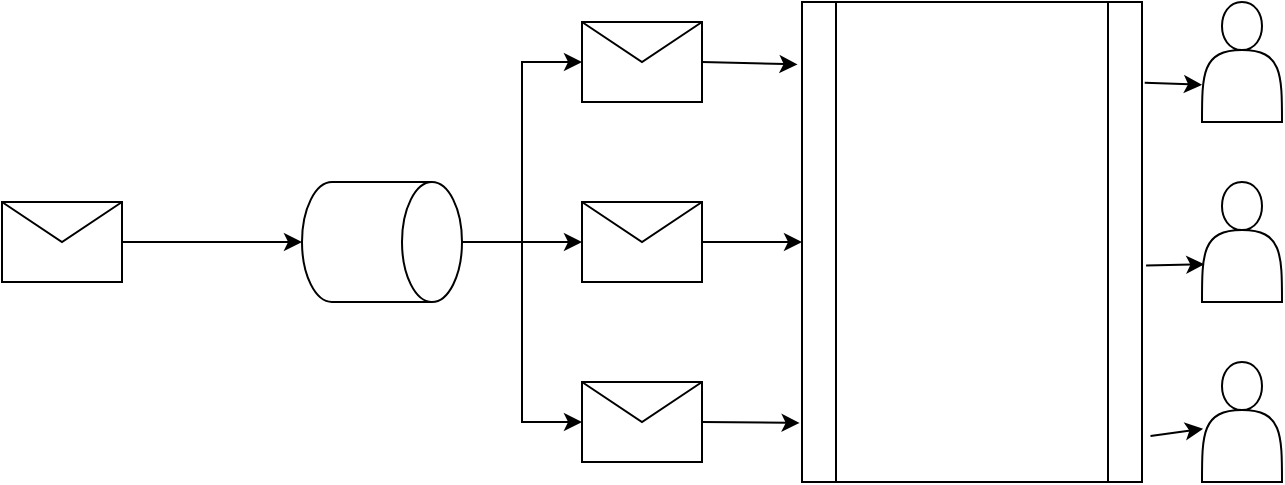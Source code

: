 <mxfile version="22.0.0" type="google" pages="2">
  <diagram name="Página-1" id="dBnTWINwmoV4lztcSC5c">
    <mxGraphModel grid="1" page="1" gridSize="10" guides="1" tooltips="1" connect="1" arrows="1" fold="1" pageScale="1" pageWidth="827" pageHeight="1169" math="0" shadow="0">
      <root>
        <mxCell id="0" />
        <mxCell id="1" parent="0" />
        <mxCell id="hg6GUIxH2fCurDM65hha-10" style="edgeStyle=orthogonalEdgeStyle;rounded=0;orthogonalLoop=1;jettySize=auto;html=1;exitX=0.5;exitY=0;exitDx=0;exitDy=0;exitPerimeter=0;entryX=0;entryY=0.5;entryDx=0;entryDy=0;" edge="1" parent="1" source="hg6GUIxH2fCurDM65hha-1" target="hg6GUIxH2fCurDM65hha-7">
          <mxGeometry relative="1" as="geometry" />
        </mxCell>
        <mxCell id="hg6GUIxH2fCurDM65hha-11" style="edgeStyle=orthogonalEdgeStyle;rounded=0;orthogonalLoop=1;jettySize=auto;html=1;exitX=0.5;exitY=0;exitDx=0;exitDy=0;exitPerimeter=0;entryX=0;entryY=0.5;entryDx=0;entryDy=0;" edge="1" parent="1" source="hg6GUIxH2fCurDM65hha-1" target="hg6GUIxH2fCurDM65hha-9">
          <mxGeometry relative="1" as="geometry" />
        </mxCell>
        <mxCell id="hg6GUIxH2fCurDM65hha-12" style="edgeStyle=orthogonalEdgeStyle;rounded=0;orthogonalLoop=1;jettySize=auto;html=1;exitX=0.5;exitY=0;exitDx=0;exitDy=0;exitPerimeter=0;entryX=0;entryY=0.5;entryDx=0;entryDy=0;" edge="1" parent="1" source="hg6GUIxH2fCurDM65hha-1" target="hg6GUIxH2fCurDM65hha-8">
          <mxGeometry relative="1" as="geometry" />
        </mxCell>
        <mxCell id="hg6GUIxH2fCurDM65hha-1" value="" style="shape=cylinder3;whiteSpace=wrap;html=1;boundedLbl=1;backgroundOutline=1;size=15;rotation=90;" vertex="1" parent="1">
          <mxGeometry x="240" y="200" width="60" height="80" as="geometry" />
        </mxCell>
        <mxCell id="hg6GUIxH2fCurDM65hha-6" style="edgeStyle=orthogonalEdgeStyle;rounded=0;orthogonalLoop=1;jettySize=auto;html=1;exitX=1;exitY=0.5;exitDx=0;exitDy=0;entryX=0.5;entryY=1;entryDx=0;entryDy=0;entryPerimeter=0;" edge="1" parent="1" source="hg6GUIxH2fCurDM65hha-3" target="hg6GUIxH2fCurDM65hha-1">
          <mxGeometry relative="1" as="geometry" />
        </mxCell>
        <mxCell id="hg6GUIxH2fCurDM65hha-3" value="" style="shape=message;html=1;html=1;outlineConnect=0;labelPosition=center;verticalLabelPosition=bottom;align=center;verticalAlign=top;" vertex="1" parent="1">
          <mxGeometry x="80" y="220" width="60" height="40" as="geometry" />
        </mxCell>
        <mxCell id="hg6GUIxH2fCurDM65hha-5" value="" style="shape=actor;whiteSpace=wrap;html=1;" vertex="1" parent="1">
          <mxGeometry x="680" y="210" width="40" height="60" as="geometry" />
        </mxCell>
        <mxCell id="hg6GUIxH2fCurDM65hha-17" style="rounded=0;orthogonalLoop=1;jettySize=auto;html=1;exitX=1;exitY=0.5;exitDx=0;exitDy=0;entryX=-0.013;entryY=0.13;entryDx=0;entryDy=0;entryPerimeter=0;" edge="1" parent="1" source="hg6GUIxH2fCurDM65hha-7" target="hg6GUIxH2fCurDM65hha-13">
          <mxGeometry relative="1" as="geometry" />
        </mxCell>
        <mxCell id="hg6GUIxH2fCurDM65hha-7" value="" style="shape=message;html=1;html=1;outlineConnect=0;labelPosition=center;verticalLabelPosition=bottom;align=center;verticalAlign=top;" vertex="1" parent="1">
          <mxGeometry x="370" y="130" width="60" height="40" as="geometry" />
        </mxCell>
        <mxCell id="hg6GUIxH2fCurDM65hha-18" style="edgeStyle=none;rounded=0;orthogonalLoop=1;jettySize=auto;html=1;exitX=1;exitY=0.5;exitDx=0;exitDy=0;entryX=-0.007;entryY=0.877;entryDx=0;entryDy=0;entryPerimeter=0;" edge="1" parent="1" source="hg6GUIxH2fCurDM65hha-8" target="hg6GUIxH2fCurDM65hha-13">
          <mxGeometry relative="1" as="geometry" />
        </mxCell>
        <mxCell id="hg6GUIxH2fCurDM65hha-8" value="" style="shape=message;html=1;html=1;outlineConnect=0;labelPosition=center;verticalLabelPosition=bottom;align=center;verticalAlign=top;" vertex="1" parent="1">
          <mxGeometry x="370" y="310" width="60" height="40" as="geometry" />
        </mxCell>
        <mxCell id="hg6GUIxH2fCurDM65hha-19" value="" style="edgeStyle=none;rounded=0;orthogonalLoop=1;jettySize=auto;html=1;" edge="1" parent="1" source="hg6GUIxH2fCurDM65hha-9" target="hg6GUIxH2fCurDM65hha-13">
          <mxGeometry relative="1" as="geometry" />
        </mxCell>
        <mxCell id="hg6GUIxH2fCurDM65hha-9" value="" style="shape=message;html=1;html=1;outlineConnect=0;labelPosition=center;verticalLabelPosition=bottom;align=center;verticalAlign=top;" vertex="1" parent="1">
          <mxGeometry x="370" y="220" width="60" height="40" as="geometry" />
        </mxCell>
        <mxCell id="hg6GUIxH2fCurDM65hha-22" style="edgeStyle=none;rounded=0;orthogonalLoop=1;jettySize=auto;html=1;exitX=1.008;exitY=0.168;exitDx=0;exitDy=0;entryX=0;entryY=0.69;entryDx=0;entryDy=0;entryPerimeter=0;exitPerimeter=0;" edge="1" parent="1" source="hg6GUIxH2fCurDM65hha-13" target="hg6GUIxH2fCurDM65hha-20">
          <mxGeometry relative="1" as="geometry" />
        </mxCell>
        <mxCell id="hg6GUIxH2fCurDM65hha-23" style="edgeStyle=none;rounded=0;orthogonalLoop=1;jettySize=auto;html=1;exitX=1.012;exitY=0.549;exitDx=0;exitDy=0;entryX=0.029;entryY=0.686;entryDx=0;entryDy=0;entryPerimeter=0;exitPerimeter=0;" edge="1" parent="1" source="hg6GUIxH2fCurDM65hha-13" target="hg6GUIxH2fCurDM65hha-5">
          <mxGeometry relative="1" as="geometry" />
        </mxCell>
        <mxCell id="hg6GUIxH2fCurDM65hha-24" style="edgeStyle=none;rounded=0;orthogonalLoop=1;jettySize=auto;html=1;exitX=1.025;exitY=0.904;exitDx=0;exitDy=0;entryX=0.014;entryY=0.557;entryDx=0;entryDy=0;exitPerimeter=0;entryPerimeter=0;" edge="1" parent="1" source="hg6GUIxH2fCurDM65hha-13" target="hg6GUIxH2fCurDM65hha-21">
          <mxGeometry relative="1" as="geometry" />
        </mxCell>
        <mxCell id="hg6GUIxH2fCurDM65hha-13" value="" style="shape=process;whiteSpace=wrap;html=1;backgroundOutline=1;" vertex="1" parent="1">
          <mxGeometry x="480" y="120" width="170" height="240" as="geometry" />
        </mxCell>
        <mxCell id="hg6GUIxH2fCurDM65hha-20" value="" style="shape=actor;whiteSpace=wrap;html=1;" vertex="1" parent="1">
          <mxGeometry x="680" y="120" width="40" height="60" as="geometry" />
        </mxCell>
        <mxCell id="hg6GUIxH2fCurDM65hha-21" value="" style="shape=actor;whiteSpace=wrap;html=1;" vertex="1" parent="1">
          <mxGeometry x="680" y="300" width="40" height="60" as="geometry" />
        </mxCell>
      </root>
    </mxGraphModel>
  </diagram>
  <diagram id="Fx-bU_KAydMAc5Rlaq4p" name="dfd">
    <mxGraphModel grid="1" page="1" gridSize="10" guides="1" tooltips="1" connect="1" arrows="1" fold="1" pageScale="1" pageWidth="827" pageHeight="1169" math="0" shadow="0">
      <root>
        <mxCell id="0" />
        <mxCell id="1" parent="0" />
        <mxCell id="H5KjhLBraapCvkf6L1EC-3" style="edgeStyle=orthogonalEdgeStyle;rounded=0;orthogonalLoop=1;jettySize=auto;html=1;exitX=0.5;exitY=1;exitDx=0;exitDy=0;entryX=0.5;entryY=0;entryDx=0;entryDy=0;" edge="1" parent="1" source="H5KjhLBraapCvkf6L1EC-1" target="H5KjhLBraapCvkf6L1EC-2">
          <mxGeometry relative="1" as="geometry" />
        </mxCell>
        <mxCell id="H5KjhLBraapCvkf6L1EC-1" value="C.I." style="shape=process;whiteSpace=wrap;html=1;backgroundOutline=1;" vertex="1" parent="1">
          <mxGeometry x="414" y="110" width="120" height="60" as="geometry" />
        </mxCell>
        <mxCell id="H5KjhLBraapCvkf6L1EC-7" style="edgeStyle=orthogonalEdgeStyle;rounded=0;orthogonalLoop=1;jettySize=auto;html=1;exitX=0.5;exitY=1;exitDx=0;exitDy=0;entryX=0.5;entryY=0;entryDx=0;entryDy=0;" edge="1" parent="1" source="H5KjhLBraapCvkf6L1EC-2" target="H5KjhLBraapCvkf6L1EC-6">
          <mxGeometry relative="1" as="geometry" />
        </mxCell>
        <mxCell id="H5KjhLBraapCvkf6L1EC-2" value="PROX_TPS(i)" style="shape=hexagon;perimeter=hexagonPerimeter2;whiteSpace=wrap;html=1;fixedSize=1;" vertex="1" parent="1">
          <mxGeometry x="419" y="210" width="110" height="50" as="geometry" />
        </mxCell>
        <mxCell id="H5KjhLBraapCvkf6L1EC-5" style="edgeStyle=orthogonalEdgeStyle;rounded=0;orthogonalLoop=1;jettySize=auto;html=1;exitX=1;exitY=0.5;exitDx=0;exitDy=0;" edge="1" parent="1" source="H5KjhLBraapCvkf6L1EC-4">
          <mxGeometry relative="1" as="geometry">
            <mxPoint x="470" y="195" as="targetPoint" />
          </mxGeometry>
        </mxCell>
        <mxCell id="H5KjhLBraapCvkf6L1EC-4" value="1" style="ellipse;whiteSpace=wrap;html=1;aspect=fixed;" vertex="1" parent="1">
          <mxGeometry x="350" y="170" width="50" height="50" as="geometry" />
        </mxCell>
        <mxCell id="H5KjhLBraapCvkf6L1EC-10" style="edgeStyle=orthogonalEdgeStyle;rounded=0;orthogonalLoop=1;jettySize=auto;html=1;exitX=0;exitY=0.5;exitDx=0;exitDy=0;entryX=0.5;entryY=0;entryDx=0;entryDy=0;" edge="1" parent="1" source="H5KjhLBraapCvkf6L1EC-6" target="H5KjhLBraapCvkf6L1EC-8">
          <mxGeometry relative="1" as="geometry" />
        </mxCell>
        <mxCell id="H5KjhLBraapCvkf6L1EC-11" style="edgeStyle=orthogonalEdgeStyle;rounded=0;orthogonalLoop=1;jettySize=auto;html=1;exitX=1;exitY=0.5;exitDx=0;exitDy=0;entryX=0.5;entryY=0;entryDx=0;entryDy=0;" edge="1" parent="1" source="H5KjhLBraapCvkf6L1EC-6" target="H5KjhLBraapCvkf6L1EC-9">
          <mxGeometry relative="1" as="geometry" />
        </mxCell>
        <mxCell id="H5KjhLBraapCvkf6L1EC-6" value="TPLL &amp;lt;= TPS(i)" style="rhombus;whiteSpace=wrap;html=1;" vertex="1" parent="1">
          <mxGeometry x="424" y="285" width="100" height="80" as="geometry" />
        </mxCell>
        <mxCell id="H5KjhLBraapCvkf6L1EC-15" style="edgeStyle=orthogonalEdgeStyle;rounded=0;orthogonalLoop=1;jettySize=auto;html=1;exitX=0.5;exitY=1;exitDx=0;exitDy=0;entryX=0.5;entryY=0;entryDx=0;entryDy=0;" edge="1" parent="1" source="H5KjhLBraapCvkf6L1EC-8" target="H5KjhLBraapCvkf6L1EC-185">
          <mxGeometry relative="1" as="geometry" />
        </mxCell>
        <mxCell id="H5KjhLBraapCvkf6L1EC-8" value="T = TPLL" style="rounded=0;whiteSpace=wrap;html=1;" vertex="1" parent="1">
          <mxGeometry x="270" y="345" width="110" height="50" as="geometry" />
        </mxCell>
        <mxCell id="H5KjhLBraapCvkf6L1EC-44" style="edgeStyle=orthogonalEdgeStyle;rounded=0;orthogonalLoop=1;jettySize=auto;html=1;exitX=0.5;exitY=1;exitDx=0;exitDy=0;entryX=0.5;entryY=0;entryDx=0;entryDy=0;" edge="1" parent="1" source="H5KjhLBraapCvkf6L1EC-9" target="H5KjhLBraapCvkf6L1EC-43">
          <mxGeometry relative="1" as="geometry" />
        </mxCell>
        <mxCell id="H5KjhLBraapCvkf6L1EC-9" value="T = TPS(i)" style="rounded=0;whiteSpace=wrap;html=1;" vertex="1" parent="1">
          <mxGeometry x="765" y="350" width="110" height="50" as="geometry" />
        </mxCell>
        <mxCell id="H5KjhLBraapCvkf6L1EC-16" style="edgeStyle=orthogonalEdgeStyle;rounded=0;orthogonalLoop=1;jettySize=auto;html=1;exitX=0.5;exitY=1;exitDx=0;exitDy=0;entryX=0.5;entryY=0;entryDx=0;entryDy=0;" edge="1" parent="1" source="H5KjhLBraapCvkf6L1EC-12" target="H5KjhLBraapCvkf6L1EC-14">
          <mxGeometry relative="1" as="geometry" />
        </mxCell>
        <mxCell id="H5KjhLBraapCvkf6L1EC-12" value="IA" style="shape=hexagon;perimeter=hexagonPerimeter2;whiteSpace=wrap;html=1;fixedSize=1;" vertex="1" parent="1">
          <mxGeometry x="270" y="495" width="110" height="50" as="geometry" />
        </mxCell>
        <mxCell id="H5KjhLBraapCvkf6L1EC-19" style="edgeStyle=orthogonalEdgeStyle;rounded=0;orthogonalLoop=1;jettySize=auto;html=1;exitX=0.5;exitY=1;exitDx=0;exitDy=0;entryX=0.5;entryY=0;entryDx=0;entryDy=0;" edge="1" parent="1" source="H5KjhLBraapCvkf6L1EC-14" target="H5KjhLBraapCvkf6L1EC-20">
          <mxGeometry relative="1" as="geometry">
            <mxPoint x="430" y="675" as="targetPoint" />
          </mxGeometry>
        </mxCell>
        <mxCell id="H5KjhLBraapCvkf6L1EC-14" value="TPLL = T + IA" style="rounded=0;whiteSpace=wrap;html=1;" vertex="1" parent="1">
          <mxGeometry x="270" y="565" width="110" height="50" as="geometry" />
        </mxCell>
        <mxCell id="H5KjhLBraapCvkf6L1EC-24" style="edgeStyle=orthogonalEdgeStyle;rounded=0;orthogonalLoop=1;jettySize=auto;html=1;exitX=1;exitY=0.5;exitDx=0;exitDy=0;entryX=0.5;entryY=0;entryDx=0;entryDy=0;" edge="1" parent="1" source="H5KjhLBraapCvkf6L1EC-18" target="H5KjhLBraapCvkf6L1EC-23">
          <mxGeometry relative="1" as="geometry" />
        </mxCell>
        <mxCell id="H5KjhLBraapCvkf6L1EC-25" value="SI" style="edgeLabel;html=1;align=center;verticalAlign=middle;resizable=0;points=[];" connectable="0" vertex="1" parent="H5KjhLBraapCvkf6L1EC-24">
          <mxGeometry x="-0.482" relative="1" as="geometry">
            <mxPoint as="offset" />
          </mxGeometry>
        </mxCell>
        <mxCell id="H5KjhLBraapCvkf6L1EC-26" style="edgeStyle=orthogonalEdgeStyle;rounded=0;orthogonalLoop=1;jettySize=auto;html=1;exitX=0;exitY=0.5;exitDx=0;exitDy=0;entryX=0.5;entryY=0;entryDx=0;entryDy=0;" edge="1" parent="1" source="H5KjhLBraapCvkf6L1EC-18" target="H5KjhLBraapCvkf6L1EC-29">
          <mxGeometry relative="1" as="geometry">
            <mxPoint x="530" y="1460" as="targetPoint" />
            <mxPoint x="275" y="1070" as="sourcePoint" />
            <Array as="points">
              <mxPoint x="255" y="930" />
              <mxPoint x="255" y="1150" />
              <mxPoint x="530" y="1150" />
            </Array>
          </mxGeometry>
        </mxCell>
        <mxCell id="H5KjhLBraapCvkf6L1EC-27" value="NO" style="edgeLabel;html=1;align=center;verticalAlign=middle;resizable=0;points=[];" connectable="0" vertex="1" parent="H5KjhLBraapCvkf6L1EC-26">
          <mxGeometry x="-0.531" y="2" relative="1" as="geometry">
            <mxPoint as="offset" />
          </mxGeometry>
        </mxCell>
        <mxCell id="H5KjhLBraapCvkf6L1EC-18" value="NHO = 0" style="rhombus;whiteSpace=wrap;html=1;" vertex="1" parent="1">
          <mxGeometry x="275" y="890" width="100" height="80" as="geometry" />
        </mxCell>
        <mxCell id="H5KjhLBraapCvkf6L1EC-21" style="edgeStyle=orthogonalEdgeStyle;rounded=0;orthogonalLoop=1;jettySize=auto;html=1;exitX=0.5;exitY=1;exitDx=0;exitDy=0;entryX=0.5;entryY=0;entryDx=0;entryDy=0;" edge="1" parent="1" source="H5KjhLBraapCvkf6L1EC-20" target="H5KjhLBraapCvkf6L1EC-126">
          <mxGeometry relative="1" as="geometry">
            <mxPoint x="325" y="745" as="targetPoint" />
          </mxGeometry>
        </mxCell>
        <mxCell id="H5KjhLBraapCvkf6L1EC-20" value="Ns = Ns + 1" style="rounded=0;whiteSpace=wrap;html=1;" vertex="1" parent="1">
          <mxGeometry x="270" y="635" width="110" height="50" as="geometry" />
        </mxCell>
        <mxCell id="H5KjhLBraapCvkf6L1EC-42" style="edgeStyle=orthogonalEdgeStyle;rounded=0;orthogonalLoop=1;jettySize=auto;html=1;exitX=0.5;exitY=1;exitDx=0;exitDy=0;entryX=0.5;entryY=0;entryDx=0;entryDy=0;" edge="1" parent="1" source="H5KjhLBraapCvkf6L1EC-23" target="H5KjhLBraapCvkf6L1EC-29">
          <mxGeometry relative="1" as="geometry">
            <mxPoint x="530" y="1050" as="sourcePoint" />
          </mxGeometry>
        </mxCell>
        <mxCell id="H5KjhLBraapCvkf6L1EC-23" value="PROCESAR_BLOQUE" style="shape=hexagon;perimeter=hexagonPerimeter2;whiteSpace=wrap;html=1;fixedSize=1;" vertex="1" parent="1">
          <mxGeometry x="460" y="960" width="140" height="50" as="geometry" />
        </mxCell>
        <mxCell id="H5KjhLBraapCvkf6L1EC-31" style="edgeStyle=orthogonalEdgeStyle;rounded=0;orthogonalLoop=1;jettySize=auto;html=1;exitX=0;exitY=0.5;exitDx=0;exitDy=0;entryX=1;entryY=0.5;entryDx=0;entryDy=0;" edge="1" parent="1" source="H5KjhLBraapCvkf6L1EC-29" target="H5KjhLBraapCvkf6L1EC-30">
          <mxGeometry relative="1" as="geometry" />
        </mxCell>
        <mxCell id="H5KjhLBraapCvkf6L1EC-37" value="NO" style="edgeLabel;html=1;align=center;verticalAlign=middle;resizable=0;points=[];" connectable="0" vertex="1" parent="H5KjhLBraapCvkf6L1EC-31">
          <mxGeometry x="-0.133" y="-1" relative="1" as="geometry">
            <mxPoint as="offset" />
          </mxGeometry>
        </mxCell>
        <mxCell id="H5KjhLBraapCvkf6L1EC-33" style="edgeStyle=orthogonalEdgeStyle;rounded=0;orthogonalLoop=1;jettySize=auto;html=1;exitX=1;exitY=0.5;exitDx=0;exitDy=0;entryX=0;entryY=0.5;entryDx=0;entryDy=0;" edge="1" parent="1" source="H5KjhLBraapCvkf6L1EC-29" target="H5KjhLBraapCvkf6L1EC-32">
          <mxGeometry relative="1" as="geometry" />
        </mxCell>
        <mxCell id="H5KjhLBraapCvkf6L1EC-36" value="SI" style="edgeLabel;html=1;align=center;verticalAlign=middle;resizable=0;points=[];" connectable="0" vertex="1" parent="H5KjhLBraapCvkf6L1EC-33">
          <mxGeometry x="-0.229" y="1" relative="1" as="geometry">
            <mxPoint as="offset" />
          </mxGeometry>
        </mxCell>
        <mxCell id="H5KjhLBraapCvkf6L1EC-29" value="T &amp;lt; TF" style="rhombus;whiteSpace=wrap;html=1;" vertex="1" parent="1">
          <mxGeometry x="480" y="1210" width="100" height="80" as="geometry" />
        </mxCell>
        <mxCell id="H5KjhLBraapCvkf6L1EC-30" value="1" style="ellipse;whiteSpace=wrap;html=1;aspect=fixed;" vertex="1" parent="1">
          <mxGeometry x="340" y="1225" width="50" height="50" as="geometry" />
        </mxCell>
        <mxCell id="H5KjhLBraapCvkf6L1EC-39" style="edgeStyle=orthogonalEdgeStyle;rounded=0;orthogonalLoop=1;jettySize=auto;html=1;exitX=1;exitY=0.5;exitDx=0;exitDy=0;entryX=0;entryY=0.5;entryDx=0;entryDy=0;" edge="1" parent="1" source="H5KjhLBraapCvkf6L1EC-32" target="H5KjhLBraapCvkf6L1EC-163">
          <mxGeometry relative="1" as="geometry">
            <mxPoint x="840" y="1360" as="targetPoint" />
          </mxGeometry>
        </mxCell>
        <mxCell id="H5KjhLBraapCvkf6L1EC-160" style="edgeStyle=orthogonalEdgeStyle;rounded=0;orthogonalLoop=1;jettySize=auto;html=1;exitX=0.5;exitY=1;exitDx=0;exitDy=0;entryX=0.5;entryY=0;entryDx=0;entryDy=0;" edge="1" parent="1" source="H5KjhLBraapCvkf6L1EC-32" target="H5KjhLBraapCvkf6L1EC-158">
          <mxGeometry relative="1" as="geometry" />
        </mxCell>
        <mxCell id="H5KjhLBraapCvkf6L1EC-161" value="SI" style="edgeLabel;html=1;align=center;verticalAlign=middle;resizable=0;points=[];" connectable="0" vertex="1" parent="H5KjhLBraapCvkf6L1EC-160">
          <mxGeometry x="-0.114" relative="1" as="geometry">
            <mxPoint as="offset" />
          </mxGeometry>
        </mxCell>
        <mxCell id="H5KjhLBraapCvkf6L1EC-32" value="Ns &amp;gt; 0" style="rhombus;whiteSpace=wrap;html=1;" vertex="1" parent="1">
          <mxGeometry x="650" y="1210" width="100" height="80" as="geometry" />
        </mxCell>
        <mxCell id="H5KjhLBraapCvkf6L1EC-41" style="edgeStyle=orthogonalEdgeStyle;rounded=0;orthogonalLoop=1;jettySize=auto;html=1;exitX=0.5;exitY=1;exitDx=0;exitDy=0;entryX=0.5;entryY=0;entryDx=0;entryDy=0;" edge="1" parent="1" source="H5KjhLBraapCvkf6L1EC-38" target="H5KjhLBraapCvkf6L1EC-40">
          <mxGeometry relative="1" as="geometry" />
        </mxCell>
        <mxCell id="H5KjhLBraapCvkf6L1EC-38" value="PEC = STS - STLL - STP&lt;br&gt;PBC = (BC *100)/(BC+BI)&lt;br&gt;PEA = STEA / NH" style="rounded=0;whiteSpace=wrap;html=1;" vertex="1" parent="1">
          <mxGeometry x="803.5" y="1330" width="160" height="50" as="geometry" />
        </mxCell>
        <mxCell id="H5KjhLBraapCvkf6L1EC-79" style="edgeStyle=orthogonalEdgeStyle;rounded=0;orthogonalLoop=1;jettySize=auto;html=1;entryX=0.5;entryY=0;entryDx=0;entryDy=0;" edge="1" parent="1" source="H5KjhLBraapCvkf6L1EC-40">
          <mxGeometry relative="1" as="geometry">
            <mxPoint x="883.5" y="1550" as="targetPoint" />
          </mxGeometry>
        </mxCell>
        <mxCell id="H5KjhLBraapCvkf6L1EC-40" value="NH, PEC, PBC, PEA" style="shape=document;whiteSpace=wrap;html=1;boundedLbl=1;" vertex="1" parent="1">
          <mxGeometry x="823.5" y="1430" width="120" height="80" as="geometry" />
        </mxCell>
        <mxCell id="H5KjhLBraapCvkf6L1EC-46" style="edgeStyle=orthogonalEdgeStyle;rounded=0;orthogonalLoop=1;jettySize=auto;html=1;exitX=0.5;exitY=1;exitDx=0;exitDy=0;entryX=0.5;entryY=0;entryDx=0;entryDy=0;" edge="1" parent="1" source="H5KjhLBraapCvkf6L1EC-43" target="H5KjhLBraapCvkf6L1EC-45">
          <mxGeometry relative="1" as="geometry" />
        </mxCell>
        <mxCell id="H5KjhLBraapCvkf6L1EC-43" value="STS = STS + T" style="rounded=0;whiteSpace=wrap;html=1;" vertex="1" parent="1">
          <mxGeometry x="765" y="450" width="110" height="50" as="geometry" />
        </mxCell>
        <mxCell id="H5KjhLBraapCvkf6L1EC-48" style="edgeStyle=orthogonalEdgeStyle;rounded=0;orthogonalLoop=1;jettySize=auto;html=1;exitX=0.5;exitY=1;exitDx=0;exitDy=0;entryX=0.5;entryY=0;entryDx=0;entryDy=0;" edge="1" parent="1" source="H5KjhLBraapCvkf6L1EC-45" target="H5KjhLBraapCvkf6L1EC-47">
          <mxGeometry relative="1" as="geometry" />
        </mxCell>
        <mxCell id="H5KjhLBraapCvkf6L1EC-45" value="TPS(i) = H.V." style="rounded=0;whiteSpace=wrap;html=1;" vertex="1" parent="1">
          <mxGeometry x="765" y="530" width="110" height="50" as="geometry" />
        </mxCell>
        <mxCell id="H5KjhLBraapCvkf6L1EC-50" style="edgeStyle=orthogonalEdgeStyle;rounded=0;orthogonalLoop=1;jettySize=auto;html=1;exitX=0.5;exitY=1;exitDx=0;exitDy=0;entryX=0.5;entryY=0;entryDx=0;entryDy=0;" edge="1" parent="1" source="H5KjhLBraapCvkf6L1EC-47" target="H5KjhLBraapCvkf6L1EC-49">
          <mxGeometry relative="1" as="geometry" />
        </mxCell>
        <mxCell id="H5KjhLBraapCvkf6L1EC-47" value="NHO = NHO - 1" style="rounded=0;whiteSpace=wrap;html=1;" vertex="1" parent="1">
          <mxGeometry x="765" y="620" width="110" height="50" as="geometry" />
        </mxCell>
        <mxCell id="H5KjhLBraapCvkf6L1EC-54" style="edgeStyle=orthogonalEdgeStyle;rounded=0;orthogonalLoop=1;jettySize=auto;html=1;exitX=0.5;exitY=1;exitDx=0;exitDy=0;entryX=0.5;entryY=0;entryDx=0;entryDy=0;" edge="1" parent="1" source="H5KjhLBraapCvkf6L1EC-49" target="H5KjhLBraapCvkf6L1EC-89">
          <mxGeometry relative="1" as="geometry">
            <mxPoint x="700" y="850" as="targetPoint" />
          </mxGeometry>
        </mxCell>
        <mxCell id="H5KjhLBraapCvkf6L1EC-49" value="Ns = Ns - 1" style="rounded=0;whiteSpace=wrap;html=1;" vertex="1" parent="1">
          <mxGeometry x="765" y="715" width="110" height="50" as="geometry" />
        </mxCell>
        <mxCell id="H5KjhLBraapCvkf6L1EC-52" style="edgeStyle=orthogonalEdgeStyle;rounded=0;orthogonalLoop=1;jettySize=auto;html=1;exitX=0;exitY=0.5;exitDx=0;exitDy=0;entryX=0.5;entryY=0;entryDx=0;entryDy=0;" edge="1" parent="1" source="H5KjhLBraapCvkf6L1EC-51" target="H5KjhLBraapCvkf6L1EC-29">
          <mxGeometry relative="1" as="geometry">
            <Array as="points">
              <mxPoint x="670" y="1030" />
              <mxPoint x="670" y="1180" />
              <mxPoint x="530" y="1180" />
            </Array>
          </mxGeometry>
        </mxCell>
        <mxCell id="H5KjhLBraapCvkf6L1EC-53" value="NO" style="edgeLabel;html=1;align=center;verticalAlign=middle;resizable=0;points=[];" connectable="0" vertex="1" parent="H5KjhLBraapCvkf6L1EC-52">
          <mxGeometry x="-0.752" y="2" relative="1" as="geometry">
            <mxPoint as="offset" />
          </mxGeometry>
        </mxCell>
        <mxCell id="H5KjhLBraapCvkf6L1EC-56" style="edgeStyle=orthogonalEdgeStyle;rounded=0;orthogonalLoop=1;jettySize=auto;html=1;exitX=1;exitY=0.5;exitDx=0;exitDy=0;entryX=0.5;entryY=0;entryDx=0;entryDy=0;" edge="1" parent="1" source="H5KjhLBraapCvkf6L1EC-51" target="H5KjhLBraapCvkf6L1EC-55">
          <mxGeometry relative="1" as="geometry" />
        </mxCell>
        <mxCell id="H5KjhLBraapCvkf6L1EC-51" value="NHO = 0 &amp;amp; Ns &amp;gt;=1" style="rhombus;whiteSpace=wrap;html=1;" vertex="1" parent="1">
          <mxGeometry x="765" y="990" width="110" height="80" as="geometry" />
        </mxCell>
        <mxCell id="H5KjhLBraapCvkf6L1EC-57" style="edgeStyle=orthogonalEdgeStyle;rounded=0;orthogonalLoop=1;jettySize=auto;html=1;exitX=0.5;exitY=1;exitDx=0;exitDy=0;entryX=0.5;entryY=0;entryDx=0;entryDy=0;" edge="1" parent="1" source="H5KjhLBraapCvkf6L1EC-55" target="H5KjhLBraapCvkf6L1EC-29">
          <mxGeometry relative="1" as="geometry">
            <Array as="points">
              <mxPoint x="970" y="1180" />
              <mxPoint x="530" y="1180" />
            </Array>
          </mxGeometry>
        </mxCell>
        <mxCell id="H5KjhLBraapCvkf6L1EC-55" value="PROCESAR_BLOQUE" style="shape=hexagon;perimeter=hexagonPerimeter2;whiteSpace=wrap;html=1;fixedSize=1;" vertex="1" parent="1">
          <mxGeometry x="900" y="1080" width="140" height="50" as="geometry" />
        </mxCell>
        <mxCell id="H5KjhLBraapCvkf6L1EC-60" style="edgeStyle=orthogonalEdgeStyle;rounded=0;orthogonalLoop=1;jettySize=auto;html=1;exitX=0.5;exitY=1;exitDx=0;exitDy=0;entryX=0.5;entryY=0;entryDx=0;entryDy=0;" edge="1" parent="1" source="H5KjhLBraapCvkf6L1EC-58" target="H5KjhLBraapCvkf6L1EC-59">
          <mxGeometry relative="1" as="geometry" />
        </mxCell>
        <mxCell id="H5KjhLBraapCvkf6L1EC-58" value="PROCESAR_BLOQUE" style="shape=hexagon;perimeter=hexagonPerimeter2;whiteSpace=wrap;html=1;fixedSize=1;" vertex="1" parent="1">
          <mxGeometry x="-300" y="70" width="140" height="50" as="geometry" />
        </mxCell>
        <mxCell id="H5KjhLBraapCvkf6L1EC-63" style="edgeStyle=orthogonalEdgeStyle;rounded=0;orthogonalLoop=1;jettySize=auto;html=1;exitX=1;exitY=0.5;exitDx=0;exitDy=0;entryX=0.5;entryY=0;entryDx=0;entryDy=0;" edge="1" parent="1" source="H5KjhLBraapCvkf6L1EC-59" target="H5KjhLBraapCvkf6L1EC-87">
          <mxGeometry relative="1" as="geometry" />
        </mxCell>
        <mxCell id="H5KjhLBraapCvkf6L1EC-65" value="NO" style="edgeLabel;html=1;align=center;verticalAlign=middle;resizable=0;points=[];" connectable="0" vertex="1" parent="H5KjhLBraapCvkf6L1EC-63">
          <mxGeometry x="-0.537" y="-1" relative="1" as="geometry">
            <mxPoint x="-1" as="offset" />
          </mxGeometry>
        </mxCell>
        <mxCell id="H5KjhLBraapCvkf6L1EC-64" style="edgeStyle=orthogonalEdgeStyle;rounded=0;orthogonalLoop=1;jettySize=auto;html=1;exitX=0;exitY=0.5;exitDx=0;exitDy=0;entryX=0.5;entryY=0;entryDx=0;entryDy=0;" edge="1" parent="1" source="H5KjhLBraapCvkf6L1EC-59" target="H5KjhLBraapCvkf6L1EC-62">
          <mxGeometry relative="1" as="geometry" />
        </mxCell>
        <mxCell id="H5KjhLBraapCvkf6L1EC-66" value="SI" style="edgeLabel;html=1;align=center;verticalAlign=middle;resizable=0;points=[];" connectable="0" vertex="1" parent="H5KjhLBraapCvkf6L1EC-64">
          <mxGeometry x="-0.552" relative="1" as="geometry">
            <mxPoint x="1" as="offset" />
          </mxGeometry>
        </mxCell>
        <mxCell id="H5KjhLBraapCvkf6L1EC-59" value="NH &amp;lt;= Ns" style="rhombus;whiteSpace=wrap;html=1;" vertex="1" parent="1">
          <mxGeometry x="-270" y="170" width="80" height="80" as="geometry" />
        </mxCell>
        <mxCell id="H5KjhLBraapCvkf6L1EC-61" value="BI = BI + 1" style="rounded=0;whiteSpace=wrap;html=1;" vertex="1" parent="1">
          <mxGeometry x="-170" y="330" width="110" height="50" as="geometry" />
        </mxCell>
        <mxCell id="H5KjhLBraapCvkf6L1EC-85" style="edgeStyle=orthogonalEdgeStyle;rounded=0;orthogonalLoop=1;jettySize=auto;html=1;exitX=0.5;exitY=1;exitDx=0;exitDy=0;entryX=0.5;entryY=0;entryDx=0;entryDy=0;" edge="1" parent="1" source="H5KjhLBraapCvkf6L1EC-62" target="H5KjhLBraapCvkf6L1EC-84">
          <mxGeometry relative="1" as="geometry" />
        </mxCell>
        <mxCell id="H5KjhLBraapCvkf6L1EC-62" value="NB = NH" style="rounded=0;whiteSpace=wrap;html=1;" vertex="1" parent="1">
          <mxGeometry x="-400" y="230" width="110" height="50" as="geometry" />
        </mxCell>
        <mxCell id="H5KjhLBraapCvkf6L1EC-67" value="" style="shape=card;whiteSpace=wrap;html=1;" vertex="1" parent="1">
          <mxGeometry x="-400" y="445" width="330" height="395" as="geometry" />
        </mxCell>
        <mxCell id="H5KjhLBraapCvkf6L1EC-70" style="edgeStyle=orthogonalEdgeStyle;rounded=0;orthogonalLoop=1;jettySize=auto;html=1;exitX=0.5;exitY=1;exitDx=0;exitDy=0;entryX=0.5;entryY=0;entryDx=0;entryDy=0;" edge="1" parent="1" source="H5KjhLBraapCvkf6L1EC-68" target="H5KjhLBraapCvkf6L1EC-69">
          <mxGeometry relative="1" as="geometry" />
        </mxCell>
        <mxCell id="H5KjhLBraapCvkf6L1EC-68" value="TP" style="shape=hexagon;perimeter=hexagonPerimeter2;whiteSpace=wrap;html=1;fixedSize=1;" vertex="1" parent="1">
          <mxGeometry x="-295" y="465" width="120" height="60" as="geometry" />
        </mxCell>
        <mxCell id="H5KjhLBraapCvkf6L1EC-137" style="edgeStyle=orthogonalEdgeStyle;rounded=0;orthogonalLoop=1;jettySize=auto;html=1;exitX=0.5;exitY=1;exitDx=0;exitDy=0;entryX=0.5;entryY=0;entryDx=0;entryDy=0;" edge="1" parent="1" source="H5KjhLBraapCvkf6L1EC-69" target="H5KjhLBraapCvkf6L1EC-194">
          <mxGeometry relative="1" as="geometry">
            <mxPoint x="-235" y="650" as="targetPoint" />
          </mxGeometry>
        </mxCell>
        <mxCell id="H5KjhLBraapCvkf6L1EC-69" value="TPS(i) = T + TP" style="rounded=0;whiteSpace=wrap;html=1;" vertex="1" parent="1">
          <mxGeometry x="-290" y="560" width="110" height="50" as="geometry" />
        </mxCell>
        <mxCell id="H5KjhLBraapCvkf6L1EC-147" style="edgeStyle=orthogonalEdgeStyle;rounded=0;orthogonalLoop=1;jettySize=auto;html=1;exitX=0.5;exitY=1;exitDx=0;exitDy=0;entryX=0.5;entryY=0;entryDx=0;entryDy=0;" edge="1" parent="1" source="H5KjhLBraapCvkf6L1EC-71" target="H5KjhLBraapCvkf6L1EC-146">
          <mxGeometry relative="1" as="geometry" />
        </mxCell>
        <mxCell id="H5KjhLBraapCvkf6L1EC-71" value="STEA = STEA + T - ITEA(i)" style="rounded=0;whiteSpace=wrap;html=1;" vertex="1" parent="1">
          <mxGeometry x="-312.5" y="690" width="155" height="50" as="geometry" />
        </mxCell>
        <mxCell id="H5KjhLBraapCvkf6L1EC-73" value="FOR i 1... NB" style="text;html=1;align=center;verticalAlign=middle;resizable=0;points=[];autosize=1;strokeColor=none;fillColor=none;" vertex="1" parent="1">
          <mxGeometry x="-390" y="445" width="90" height="30" as="geometry" />
        </mxCell>
        <mxCell id="H5KjhLBraapCvkf6L1EC-74" style="edgeStyle=orthogonalEdgeStyle;rounded=0;orthogonalLoop=1;jettySize=auto;html=1;exitX=0.5;exitY=1;exitDx=0;exitDy=0;entryX=0.5;entryY=0;entryDx=0;entryDy=0;entryPerimeter=0;" edge="1" parent="1" source="H5KjhLBraapCvkf6L1EC-84" target="H5KjhLBraapCvkf6L1EC-67">
          <mxGeometry relative="1" as="geometry" />
        </mxCell>
        <mxCell id="H5KjhLBraapCvkf6L1EC-75" style="edgeStyle=orthogonalEdgeStyle;rounded=0;orthogonalLoop=1;jettySize=auto;html=1;exitX=0.5;exitY=1;exitDx=0;exitDy=0;entryX=0.5;entryY=0;entryDx=0;entryDy=0;entryPerimeter=0;" edge="1" parent="1" source="H5KjhLBraapCvkf6L1EC-61" target="H5KjhLBraapCvkf6L1EC-67">
          <mxGeometry relative="1" as="geometry" />
        </mxCell>
        <mxCell id="H5KjhLBraapCvkf6L1EC-76" value="FIN" style="ellipse;whiteSpace=wrap;html=1;aspect=fixed;" vertex="1" parent="1">
          <mxGeometry x="-260" y="960" width="50" height="50" as="geometry" />
        </mxCell>
        <mxCell id="H5KjhLBraapCvkf6L1EC-78" value="FIN" style="ellipse;whiteSpace=wrap;html=1;aspect=fixed;" vertex="1" parent="1">
          <mxGeometry x="858.5" y="1550" width="50" height="50" as="geometry" />
        </mxCell>
        <mxCell id="H5KjhLBraapCvkf6L1EC-81" style="edgeStyle=orthogonalEdgeStyle;rounded=0;orthogonalLoop=1;jettySize=auto;html=1;exitX=0.5;exitY=1;exitDx=0;exitDy=0;entryX=0.5;entryY=0;entryDx=0;entryDy=0;" edge="1" parent="1" source="H5KjhLBraapCvkf6L1EC-80" target="H5KjhLBraapCvkf6L1EC-51">
          <mxGeometry relative="1" as="geometry">
            <mxPoint x="870" y="990" as="targetPoint" />
            <Array as="points">
              <mxPoint x="710" y="960" />
              <mxPoint x="820" y="960" />
            </Array>
          </mxGeometry>
        </mxCell>
        <mxCell id="H5KjhLBraapCvkf6L1EC-80" value="ITEA(i) = T" style="rounded=0;whiteSpace=wrap;html=1;" vertex="1" parent="1">
          <mxGeometry x="655" y="880" width="110" height="50" as="geometry" />
        </mxCell>
        <mxCell id="H5KjhLBraapCvkf6L1EC-83" style="edgeStyle=orthogonalEdgeStyle;rounded=0;orthogonalLoop=1;jettySize=auto;html=1;exitX=0;exitY=0.5;exitDx=0;exitDy=0;exitPerimeter=0;entryX=1;entryY=0.5;entryDx=0;entryDy=0;" edge="1" parent="1" source="H5KjhLBraapCvkf6L1EC-82" target="H5KjhLBraapCvkf6L1EC-1">
          <mxGeometry relative="1" as="geometry" />
        </mxCell>
        <mxCell id="H5KjhLBraapCvkf6L1EC-82" value="ITEA(i) = 0" style="whiteSpace=wrap;html=1;shape=mxgraph.basic.document;fillColor=#E6E6E6;" vertex="1" parent="1">
          <mxGeometry x="565" y="97.5" width="85" height="85" as="geometry" />
        </mxCell>
        <mxCell id="H5KjhLBraapCvkf6L1EC-84" value="BC = BC + 1" style="rounded=0;whiteSpace=wrap;html=1;" vertex="1" parent="1">
          <mxGeometry x="-400" y="330" width="110" height="50" as="geometry" />
        </mxCell>
        <mxCell id="H5KjhLBraapCvkf6L1EC-88" style="edgeStyle=orthogonalEdgeStyle;rounded=0;orthogonalLoop=1;jettySize=auto;html=1;exitX=0.5;exitY=1;exitDx=0;exitDy=0;entryX=0.5;entryY=0;entryDx=0;entryDy=0;" edge="1" parent="1" source="H5KjhLBraapCvkf6L1EC-87" target="H5KjhLBraapCvkf6L1EC-61">
          <mxGeometry relative="1" as="geometry" />
        </mxCell>
        <mxCell id="H5KjhLBraapCvkf6L1EC-87" value="NB = Ns" style="rounded=0;whiteSpace=wrap;html=1;" vertex="1" parent="1">
          <mxGeometry x="-170" y="230" width="110" height="50" as="geometry" />
        </mxCell>
        <mxCell id="H5KjhLBraapCvkf6L1EC-105" style="edgeStyle=orthogonalEdgeStyle;rounded=0;orthogonalLoop=1;jettySize=auto;html=1;exitX=0;exitY=0.5;exitDx=0;exitDy=0;entryX=0.5;entryY=0;entryDx=0;entryDy=0;" edge="1" parent="1" source="H5KjhLBraapCvkf6L1EC-89" target="H5KjhLBraapCvkf6L1EC-80">
          <mxGeometry relative="1" as="geometry" />
        </mxCell>
        <mxCell id="H5KjhLBraapCvkf6L1EC-188" value="SI" style="edgeLabel;html=1;align=center;verticalAlign=middle;resizable=0;points=[];" connectable="0" vertex="1" parent="H5KjhLBraapCvkf6L1EC-105">
          <mxGeometry x="-0.554" y="1" relative="1" as="geometry">
            <mxPoint x="3" y="-1" as="offset" />
          </mxGeometry>
        </mxCell>
        <mxCell id="H5KjhLBraapCvkf6L1EC-106" style="edgeStyle=orthogonalEdgeStyle;rounded=0;orthogonalLoop=1;jettySize=auto;html=1;exitX=1;exitY=0.5;exitDx=0;exitDy=0;entryX=0.5;entryY=0;entryDx=0;entryDy=0;" edge="1" parent="1" source="H5KjhLBraapCvkf6L1EC-89" target="H5KjhLBraapCvkf6L1EC-51">
          <mxGeometry relative="1" as="geometry">
            <Array as="points">
              <mxPoint x="895" y="840" />
              <mxPoint x="895" y="960" />
              <mxPoint x="820" y="960" />
            </Array>
          </mxGeometry>
        </mxCell>
        <mxCell id="H5KjhLBraapCvkf6L1EC-89" value="Ns &amp;gt; NHO" style="rhombus;whiteSpace=wrap;html=1;" vertex="1" parent="1">
          <mxGeometry x="765" y="800" width="110" height="80" as="geometry" />
        </mxCell>
        <mxCell id="H5KjhLBraapCvkf6L1EC-110" style="edgeStyle=orthogonalEdgeStyle;rounded=0;orthogonalLoop=1;jettySize=auto;html=1;exitX=0.5;exitY=1;exitDx=0;exitDy=0;entryX=0.5;entryY=0;entryDx=0;entryDy=0;" edge="1" parent="1" source="H5KjhLBraapCvkf6L1EC-108" target="H5KjhLBraapCvkf6L1EC-18">
          <mxGeometry relative="1" as="geometry" />
        </mxCell>
        <mxCell id="H5KjhLBraapCvkf6L1EC-108" value="ASIGNAR_ITEA" style="shape=hexagon;perimeter=hexagonPerimeter2;whiteSpace=wrap;html=1;fixedSize=1;" vertex="1" parent="1">
          <mxGeometry x="270" y="795" width="110" height="50" as="geometry" />
        </mxCell>
        <mxCell id="H5KjhLBraapCvkf6L1EC-121" style="edgeStyle=orthogonalEdgeStyle;rounded=0;orthogonalLoop=1;jettySize=auto;html=1;exitX=0.5;exitY=1;exitDx=0;exitDy=0;exitPerimeter=0;entryX=0.5;entryY=0;entryDx=0;entryDy=0;" edge="1" parent="1" source="H5KjhLBraapCvkf6L1EC-116" target="H5KjhLBraapCvkf6L1EC-120">
          <mxGeometry relative="1" as="geometry" />
        </mxCell>
        <mxCell id="H5KjhLBraapCvkf6L1EC-116" value="" style="shape=card;whiteSpace=wrap;html=1;" vertex="1" parent="1">
          <mxGeometry x="1490" y="240" width="370" height="295" as="geometry" />
        </mxCell>
        <mxCell id="H5KjhLBraapCvkf6L1EC-111" value="ASIGNAR_ITEA" style="shape=hexagon;perimeter=hexagonPerimeter2;whiteSpace=wrap;html=1;fixedSize=1;" vertex="1" parent="1">
          <mxGeometry x="1620" y="135" width="110" height="50" as="geometry" />
        </mxCell>
        <mxCell id="H5KjhLBraapCvkf6L1EC-112" value="ITEA(i) = T" style="rounded=0;whiteSpace=wrap;html=1;" vertex="1" parent="1">
          <mxGeometry x="1720" y="415" width="110" height="50" as="geometry" />
        </mxCell>
        <mxCell id="H5KjhLBraapCvkf6L1EC-115" style="edgeStyle=orthogonalEdgeStyle;rounded=0;orthogonalLoop=1;jettySize=auto;html=1;exitX=1;exitY=0.5;exitDx=0;exitDy=0;entryX=0.5;entryY=0;entryDx=0;entryDy=0;" edge="1" parent="1" source="H5KjhLBraapCvkf6L1EC-113" target="H5KjhLBraapCvkf6L1EC-112">
          <mxGeometry relative="1" as="geometry">
            <Array as="points">
              <mxPoint x="1775" y="330" />
            </Array>
          </mxGeometry>
        </mxCell>
        <mxCell id="H5KjhLBraapCvkf6L1EC-122" value="SI" style="edgeLabel;html=1;align=center;verticalAlign=middle;resizable=0;points=[];" connectable="0" vertex="1" parent="H5KjhLBraapCvkf6L1EC-115">
          <mxGeometry x="-0.302" y="-3" relative="1" as="geometry">
            <mxPoint as="offset" />
          </mxGeometry>
        </mxCell>
        <mxCell id="H5KjhLBraapCvkf6L1EC-113" value="TPS(i) = H.V. &amp;amp; ITEA(i) = H.V." style="rhombus;whiteSpace=wrap;html=1;" vertex="1" parent="1">
          <mxGeometry x="1570" y="285" width="180" height="90" as="geometry" />
        </mxCell>
        <mxCell id="H5KjhLBraapCvkf6L1EC-117" value="FOR i 1... NH" style="text;html=1;align=center;verticalAlign=middle;resizable=0;points=[];autosize=1;strokeColor=none;fillColor=none;" vertex="1" parent="1">
          <mxGeometry x="1500" y="240" width="100" height="30" as="geometry" />
        </mxCell>
        <mxCell id="H5KjhLBraapCvkf6L1EC-120" value="FIN" style="ellipse;whiteSpace=wrap;html=1;aspect=fixed;" vertex="1" parent="1">
          <mxGeometry x="1650" y="580" width="50" height="50" as="geometry" />
        </mxCell>
        <mxCell id="H5KjhLBraapCvkf6L1EC-124" style="edgeStyle=orthogonalEdgeStyle;rounded=0;orthogonalLoop=1;jettySize=auto;html=1;exitX=0.5;exitY=1;exitDx=0;exitDy=0;entryX=0.5;entryY=0;entryDx=0;entryDy=0;entryPerimeter=0;" edge="1" parent="1" source="H5KjhLBraapCvkf6L1EC-111" target="H5KjhLBraapCvkf6L1EC-116">
          <mxGeometry relative="1" as="geometry" />
        </mxCell>
        <mxCell id="H5KjhLBraapCvkf6L1EC-127" style="edgeStyle=orthogonalEdgeStyle;rounded=0;orthogonalLoop=1;jettySize=auto;html=1;exitX=0.5;exitY=1;exitDx=0;exitDy=0;entryX=0.5;entryY=0;entryDx=0;entryDy=0;" edge="1" parent="1" source="H5KjhLBraapCvkf6L1EC-126" target="H5KjhLBraapCvkf6L1EC-108">
          <mxGeometry relative="1" as="geometry" />
        </mxCell>
        <mxCell id="H5KjhLBraapCvkf6L1EC-126" value="NT = NT + 1" style="rounded=0;whiteSpace=wrap;html=1;" vertex="1" parent="1">
          <mxGeometry x="270" y="715" width="110" height="50" as="geometry" />
        </mxCell>
        <mxCell id="H5KjhLBraapCvkf6L1EC-133" value="" style="edgeStyle=orthogonalEdgeStyle;rounded=0;orthogonalLoop=1;jettySize=auto;html=1;exitX=0.5;exitY=1;exitDx=0;exitDy=0;exitPerimeter=0;entryX=0.5;entryY=0;entryDx=0;entryDy=0;" edge="1" parent="1" source="H5KjhLBraapCvkf6L1EC-67" target="H5KjhLBraapCvkf6L1EC-196">
          <mxGeometry relative="1" as="geometry">
            <mxPoint x="-235" y="970" as="sourcePoint" />
            <mxPoint x="-140" y="890" as="targetPoint" />
          </mxGeometry>
        </mxCell>
        <mxCell id="H5KjhLBraapCvkf6L1EC-146" value="ITEA(i) = H.V." style="rounded=0;whiteSpace=wrap;html=1;" vertex="1" parent="1">
          <mxGeometry x="-285" y="770" width="110" height="50" as="geometry" />
        </mxCell>
        <mxCell id="H5KjhLBraapCvkf6L1EC-150" value="SUMAR_ESPERA_ACTIVA" style="shape=hexagon;perimeter=hexagonPerimeter2;whiteSpace=wrap;html=1;fixedSize=1;" vertex="1" parent="1">
          <mxGeometry x="-848.5" y="70" width="167" height="50" as="geometry" />
        </mxCell>
        <mxCell id="H5KjhLBraapCvkf6L1EC-151" value="" style="shape=card;whiteSpace=wrap;html=1;" vertex="1" parent="1">
          <mxGeometry x="-930" y="150" width="330" height="248.75" as="geometry" />
        </mxCell>
        <mxCell id="H5KjhLBraapCvkf6L1EC-152" style="edgeStyle=orthogonalEdgeStyle;rounded=0;orthogonalLoop=1;jettySize=auto;html=1;exitX=0.5;exitY=1;exitDx=0;exitDy=0;entryX=0.5;entryY=0;entryDx=0;entryDy=0;" edge="1" parent="1" source="H5KjhLBraapCvkf6L1EC-153" target="H5KjhLBraapCvkf6L1EC-156">
          <mxGeometry relative="1" as="geometry" />
        </mxCell>
        <mxCell id="H5KjhLBraapCvkf6L1EC-153" value="STEA = STEA + T - ITEA(i)" style="rounded=0;whiteSpace=wrap;html=1;" vertex="1" parent="1">
          <mxGeometry x="-842.5" y="260" width="155" height="50" as="geometry" />
        </mxCell>
        <mxCell id="H5KjhLBraapCvkf6L1EC-154" value="FIN" style="ellipse;whiteSpace=wrap;html=1;aspect=fixed;" vertex="1" parent="1">
          <mxGeometry x="-790" y="428.75" width="50" height="50" as="geometry" />
        </mxCell>
        <mxCell id="H5KjhLBraapCvkf6L1EC-155" value="" style="edgeStyle=orthogonalEdgeStyle;rounded=0;orthogonalLoop=1;jettySize=auto;html=1;exitX=0.5;exitY=1;exitDx=0;exitDy=0;exitPerimeter=0;" edge="1" parent="1" source="H5KjhLBraapCvkf6L1EC-151" target="H5KjhLBraapCvkf6L1EC-154">
          <mxGeometry relative="1" as="geometry">
            <mxPoint x="-765" y="555" as="sourcePoint" />
          </mxGeometry>
        </mxCell>
        <mxCell id="H5KjhLBraapCvkf6L1EC-156" value="ITEA(i) = H.V." style="rounded=0;whiteSpace=wrap;html=1;" vertex="1" parent="1">
          <mxGeometry x="-815" y="340" width="110" height="50" as="geometry" />
        </mxCell>
        <mxCell id="H5KjhLBraapCvkf6L1EC-157" value="FOR i 1... NH" style="text;html=1;align=center;verticalAlign=middle;resizable=0;points=[];autosize=1;strokeColor=none;fillColor=none;" vertex="1" parent="1">
          <mxGeometry x="-915" y="147.5" width="100" height="30" as="geometry" />
        </mxCell>
        <mxCell id="H5KjhLBraapCvkf6L1EC-162" style="edgeStyle=orthogonalEdgeStyle;rounded=0;orthogonalLoop=1;jettySize=auto;html=1;exitX=0;exitY=0.5;exitDx=0;exitDy=0;entryX=0.5;entryY=1;entryDx=0;entryDy=0;" edge="1" parent="1" source="H5KjhLBraapCvkf6L1EC-158" target="H5KjhLBraapCvkf6L1EC-30">
          <mxGeometry relative="1" as="geometry" />
        </mxCell>
        <mxCell id="H5KjhLBraapCvkf6L1EC-158" value="TPLL = T + IA" style="rounded=0;whiteSpace=wrap;html=1;" vertex="1" parent="1">
          <mxGeometry x="645" y="1350" width="110" height="50" as="geometry" />
        </mxCell>
        <mxCell id="H5KjhLBraapCvkf6L1EC-164" style="edgeStyle=orthogonalEdgeStyle;rounded=0;orthogonalLoop=1;jettySize=auto;html=1;exitX=0.5;exitY=1;exitDx=0;exitDy=0;entryX=0.5;entryY=0;entryDx=0;entryDy=0;" edge="1" parent="1" source="H5KjhLBraapCvkf6L1EC-163" target="H5KjhLBraapCvkf6L1EC-38">
          <mxGeometry relative="1" as="geometry" />
        </mxCell>
        <mxCell id="H5KjhLBraapCvkf6L1EC-163" value="SUMAR_ESPERA_ACTIVA" style="shape=hexagon;perimeter=hexagonPerimeter2;whiteSpace=wrap;html=1;fixedSize=1;" vertex="1" parent="1">
          <mxGeometry x="800" y="1225" width="167" height="50" as="geometry" />
        </mxCell>
        <mxCell id="H5KjhLBraapCvkf6L1EC-165" style="edgeStyle=orthogonalEdgeStyle;rounded=0;orthogonalLoop=1;jettySize=auto;html=1;exitX=0.5;exitY=1;exitDx=0;exitDy=0;entryX=0.5;entryY=0;entryDx=0;entryDy=0;entryPerimeter=0;" edge="1" parent="1" source="H5KjhLBraapCvkf6L1EC-150" target="H5KjhLBraapCvkf6L1EC-151">
          <mxGeometry relative="1" as="geometry" />
        </mxCell>
        <mxCell id="H5KjhLBraapCvkf6L1EC-167" style="edgeStyle=orthogonalEdgeStyle;rounded=0;orthogonalLoop=1;jettySize=auto;html=1;exitX=0.5;exitY=1;exitDx=0;exitDy=0;entryX=0.5;entryY=0;entryDx=0;entryDy=0;" edge="1" parent="1" source="H5KjhLBraapCvkf6L1EC-166" target="H5KjhLBraapCvkf6L1EC-153">
          <mxGeometry relative="1" as="geometry" />
        </mxCell>
        <mxCell id="H5KjhLBraapCvkf6L1EC-168" value="SI" style="edgeLabel;html=1;align=center;verticalAlign=middle;resizable=0;points=[];" connectable="0" vertex="1" parent="H5KjhLBraapCvkf6L1EC-167">
          <mxGeometry x="-0.154" relative="1" as="geometry">
            <mxPoint as="offset" />
          </mxGeometry>
        </mxCell>
        <mxCell id="H5KjhLBraapCvkf6L1EC-166" value="ITEA(i) != H.V." style="rhombus;whiteSpace=wrap;html=1;" vertex="1" parent="1">
          <mxGeometry x="-805" y="155" width="80" height="80" as="geometry" />
        </mxCell>
        <mxCell id="H5KjhLBraapCvkf6L1EC-169" value="PROX_TPS(i)" style="shape=hexagon;perimeter=hexagonPerimeter2;whiteSpace=wrap;html=1;fixedSize=1;" vertex="1" parent="1">
          <mxGeometry x="2060" y="70" width="110" height="50" as="geometry" />
        </mxCell>
        <mxCell id="H5KjhLBraapCvkf6L1EC-183" style="edgeStyle=orthogonalEdgeStyle;rounded=0;orthogonalLoop=1;jettySize=auto;html=1;exitX=0.5;exitY=1;exitDx=0;exitDy=0;exitPerimeter=0;entryX=0.5;entryY=0;entryDx=0;entryDy=0;" edge="1" parent="1" source="H5KjhLBraapCvkf6L1EC-170" target="H5KjhLBraapCvkf6L1EC-182">
          <mxGeometry relative="1" as="geometry" />
        </mxCell>
        <mxCell id="H5KjhLBraapCvkf6L1EC-170" value="" style="shape=card;whiteSpace=wrap;html=1;" vertex="1" parent="1">
          <mxGeometry x="1930" y="235" width="370" height="295" as="geometry" />
        </mxCell>
        <mxCell id="H5KjhLBraapCvkf6L1EC-180" style="edgeStyle=orthogonalEdgeStyle;rounded=0;orthogonalLoop=1;jettySize=auto;html=1;exitX=0.5;exitY=1;exitDx=0;exitDy=0;" edge="1" parent="1" source="H5KjhLBraapCvkf6L1EC-171" target="H5KjhLBraapCvkf6L1EC-178">
          <mxGeometry relative="1" as="geometry" />
        </mxCell>
        <mxCell id="H5KjhLBraapCvkf6L1EC-171" value="MIN = TPS(j)" style="rounded=0;whiteSpace=wrap;html=1;" vertex="1" parent="1">
          <mxGeometry x="2160" y="375" width="110" height="50" as="geometry" />
        </mxCell>
        <mxCell id="H5KjhLBraapCvkf6L1EC-173" style="edgeStyle=orthogonalEdgeStyle;rounded=0;orthogonalLoop=1;jettySize=auto;html=1;exitX=0.5;exitY=1;exitDx=0;exitDy=0;entryX=0.5;entryY=0;entryDx=0;entryDy=0;" edge="1" parent="1" source="H5KjhLBraapCvkf6L1EC-169" target="H5KjhLBraapCvkf6L1EC-174">
          <mxGeometry relative="1" as="geometry">
            <mxPoint x="2050" y="190" as="targetPoint" />
          </mxGeometry>
        </mxCell>
        <mxCell id="H5KjhLBraapCvkf6L1EC-174" value="MIN = H.V." style="rounded=0;whiteSpace=wrap;html=1;" vertex="1" parent="1">
          <mxGeometry x="2055" y="150" width="120" height="60" as="geometry" />
        </mxCell>
        <mxCell id="H5KjhLBraapCvkf6L1EC-175" style="edgeStyle=orthogonalEdgeStyle;rounded=0;orthogonalLoop=1;jettySize=auto;html=1;exitX=0.5;exitY=1;exitDx=0;exitDy=0;entryX=0.5;entryY=0;entryDx=0;entryDy=0;entryPerimeter=0;" edge="1" parent="1" source="H5KjhLBraapCvkf6L1EC-174" target="H5KjhLBraapCvkf6L1EC-170">
          <mxGeometry relative="1" as="geometry" />
        </mxCell>
        <mxCell id="H5KjhLBraapCvkf6L1EC-176" value="FOR j 1... NH" style="text;html=1;align=center;verticalAlign=middle;resizable=0;points=[];autosize=1;strokeColor=none;fillColor=none;" vertex="1" parent="1">
          <mxGeometry x="1940" y="235" width="100" height="30" as="geometry" />
        </mxCell>
        <mxCell id="H5KjhLBraapCvkf6L1EC-179" style="edgeStyle=orthogonalEdgeStyle;rounded=0;orthogonalLoop=1;jettySize=auto;html=1;exitX=1;exitY=0.5;exitDx=0;exitDy=0;entryX=0.5;entryY=0;entryDx=0;entryDy=0;" edge="1" parent="1" source="H5KjhLBraapCvkf6L1EC-177" target="H5KjhLBraapCvkf6L1EC-171">
          <mxGeometry relative="1" as="geometry" />
        </mxCell>
        <mxCell id="H5KjhLBraapCvkf6L1EC-181" value="SI" style="edgeLabel;html=1;align=center;verticalAlign=middle;resizable=0;points=[];" connectable="0" vertex="1" parent="H5KjhLBraapCvkf6L1EC-179">
          <mxGeometry x="-0.455" y="-1" relative="1" as="geometry">
            <mxPoint as="offset" />
          </mxGeometry>
        </mxCell>
        <mxCell id="H5KjhLBraapCvkf6L1EC-177" value="TPS(j) &amp;gt; MIN" style="rhombus;whiteSpace=wrap;html=1;" vertex="1" parent="1">
          <mxGeometry x="2075" y="260" width="80" height="80" as="geometry" />
        </mxCell>
        <mxCell id="H5KjhLBraapCvkf6L1EC-178" value="i = j" style="rounded=0;whiteSpace=wrap;html=1;" vertex="1" parent="1">
          <mxGeometry x="2160" y="460" width="110" height="50" as="geometry" />
        </mxCell>
        <mxCell id="H5KjhLBraapCvkf6L1EC-182" value="FIN" style="ellipse;whiteSpace=wrap;html=1;aspect=fixed;" vertex="1" parent="1">
          <mxGeometry x="2090" y="570" width="50" height="50" as="geometry" />
        </mxCell>
        <mxCell id="H5KjhLBraapCvkf6L1EC-186" style="edgeStyle=orthogonalEdgeStyle;rounded=0;orthogonalLoop=1;jettySize=auto;html=1;exitX=0.5;exitY=1;exitDx=0;exitDy=0;entryX=0.5;entryY=0;entryDx=0;entryDy=0;" edge="1" parent="1" source="H5KjhLBraapCvkf6L1EC-185" target="H5KjhLBraapCvkf6L1EC-12">
          <mxGeometry relative="1" as="geometry" />
        </mxCell>
        <mxCell id="H5KjhLBraapCvkf6L1EC-185" value="STLL = STLL + T" style="rounded=0;whiteSpace=wrap;html=1;" vertex="1" parent="1">
          <mxGeometry x="270" y="425" width="110" height="50" as="geometry" />
        </mxCell>
        <mxCell id="H5KjhLBraapCvkf6L1EC-195" style="edgeStyle=orthogonalEdgeStyle;rounded=0;orthogonalLoop=1;jettySize=auto;html=1;exitX=0.5;exitY=1;exitDx=0;exitDy=0;entryX=0.5;entryY=0;entryDx=0;entryDy=0;" edge="1" parent="1" source="H5KjhLBraapCvkf6L1EC-194" target="H5KjhLBraapCvkf6L1EC-71">
          <mxGeometry relative="1" as="geometry" />
        </mxCell>
        <mxCell id="H5KjhLBraapCvkf6L1EC-194" value="STP = STP + TP" style="rounded=0;whiteSpace=wrap;html=1;" vertex="1" parent="1">
          <mxGeometry x="-290" y="630" width="110" height="50" as="geometry" />
        </mxCell>
        <mxCell id="H5KjhLBraapCvkf6L1EC-197" style="edgeStyle=orthogonalEdgeStyle;rounded=0;orthogonalLoop=1;jettySize=auto;html=1;exitX=0.5;exitY=1;exitDx=0;exitDy=0;entryX=0.5;entryY=0;entryDx=0;entryDy=0;" edge="1" parent="1" source="H5KjhLBraapCvkf6L1EC-196" target="H5KjhLBraapCvkf6L1EC-76">
          <mxGeometry relative="1" as="geometry" />
        </mxCell>
        <mxCell id="H5KjhLBraapCvkf6L1EC-196" value="NHO = NB" style="rounded=0;whiteSpace=wrap;html=1;" vertex="1" parent="1">
          <mxGeometry x="-290" y="890" width="110" height="50" as="geometry" />
        </mxCell>
      </root>
    </mxGraphModel>
  </diagram>
</mxfile>
